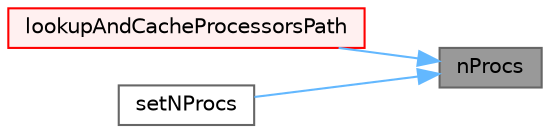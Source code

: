 digraph "nProcs"
{
 // LATEX_PDF_SIZE
  bgcolor="transparent";
  edge [fontname=Helvetica,fontsize=10,labelfontname=Helvetica,labelfontsize=10];
  node [fontname=Helvetica,fontsize=10,shape=box,height=0.2,width=0.4];
  rankdir="RL";
  Node1 [id="Node000001",label="nProcs",height=0.2,width=0.4,color="gray40", fillcolor="grey60", style="filled", fontcolor="black",tooltip=" "];
  Node1 -> Node2 [id="edge1_Node000001_Node000002",dir="back",color="steelblue1",style="solid",tooltip=" "];
  Node2 [id="Node000002",label="lookupAndCacheProcessorsPath",height=0.2,width=0.4,color="red", fillcolor="#FFF0F0", style="filled",URL="$classFoam_1_1fileOperation.html#a311002eba73e23a2efd8da416c17d065",tooltip=" "];
  Node1 -> Node5 [id="edge2_Node000001_Node000005",dir="back",color="steelblue1",style="solid",tooltip=" "];
  Node5 [id="Node000005",label="setNProcs",height=0.2,width=0.4,color="grey40", fillcolor="white", style="filled",URL="$classFoam_1_1fileOperation.html#a6ebd5ad093905ead29a7e3ed69218ab8",tooltip=" "];
}
